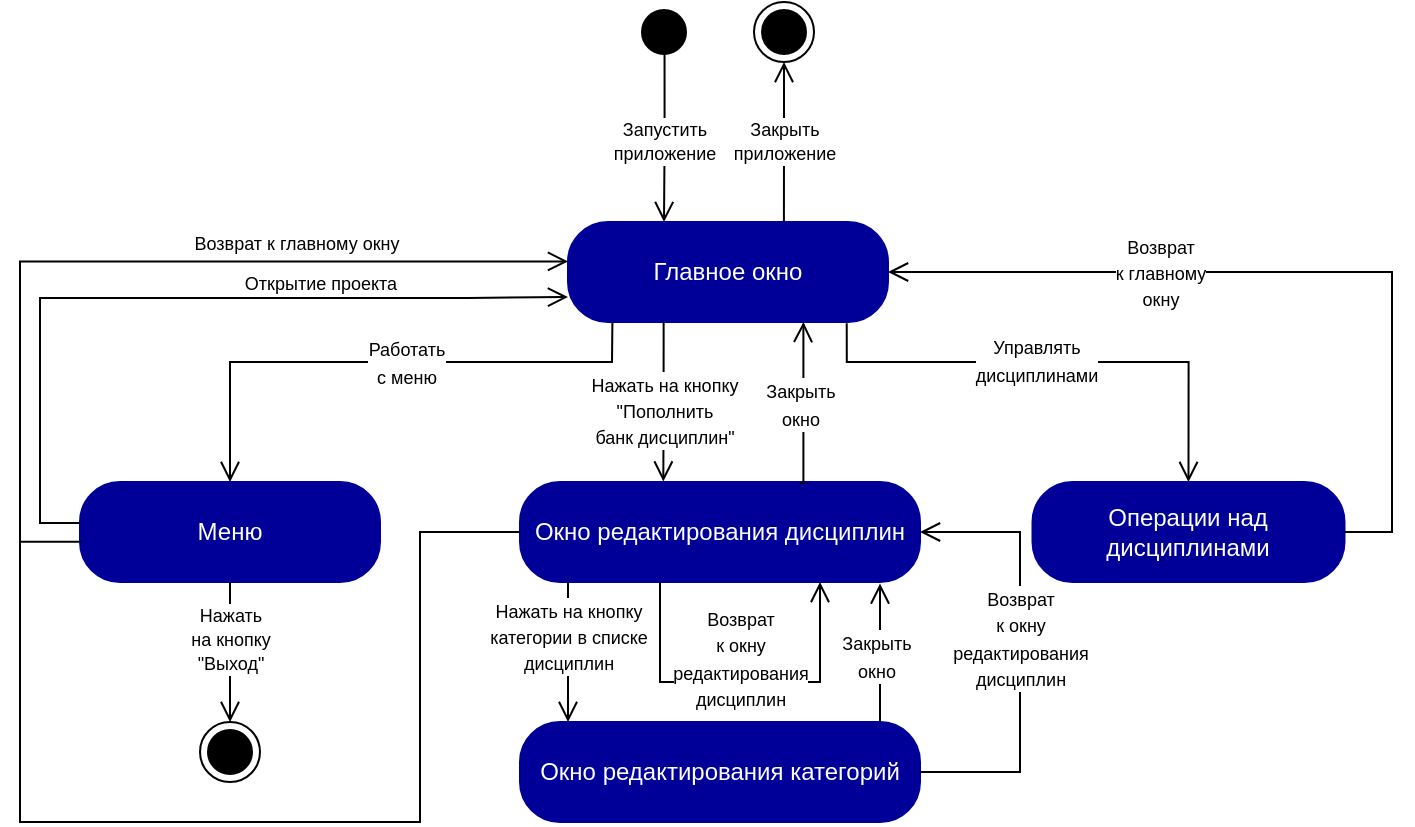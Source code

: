 <mxfile version="17.2.4" type="device"><diagram id="etlDYVYETBeBH645nl2H" name="Page-1"><mxGraphModel dx="1038" dy="660" grid="1" gridSize="10" guides="1" tooltips="1" connect="1" arrows="1" fold="1" page="1" pageScale="1" pageWidth="850" pageHeight="1100" math="0" shadow="0"><root><mxCell id="0"/><mxCell id="1" parent="0"/><mxCell id="867nS2tPv7f6M5Oq-kr3-10" value="Главное окно" style="rounded=1;whiteSpace=wrap;html=1;arcSize=40;fontColor=#FFFFFF;fillColor=#000099;strokeColor=#000099;" parent="1" vertex="1"><mxGeometry x="374" y="130" width="160" height="50" as="geometry"/></mxCell><mxCell id="867nS2tPv7f6M5Oq-kr3-13" value="" style="edgeStyle=orthogonalEdgeStyle;html=1;verticalAlign=bottom;endArrow=open;endSize=8;strokeColor=#000000;rounded=0;entryX=0.5;entryY=0;entryDx=0;entryDy=0;exitX=0.139;exitY=1.034;exitDx=0;exitDy=0;exitPerimeter=0;" parent="1" source="867nS2tPv7f6M5Oq-kr3-10" target="sK3ZfewrAQjUifQAgrcQ-2" edge="1"><mxGeometry relative="1" as="geometry"><mxPoint x="227.75" y="231.35" as="targetPoint"/><mxPoint x="350" y="180" as="sourcePoint"/><Array as="points"><mxPoint x="396" y="180"/><mxPoint x="396" y="200"/><mxPoint x="205" y="200"/></Array></mxGeometry></mxCell><mxCell id="NqWh206_T8One1pfxIRF-1" value="&lt;span style=&quot;font-size: 9px&quot;&gt;Работать &lt;br&gt;с меню&lt;/span&gt;" style="edgeLabel;html=1;align=center;verticalAlign=middle;resizable=0;points=[];" parent="867nS2tPv7f6M5Oq-kr3-13" vertex="1" connectable="0"><mxGeometry x="0.085" y="-3" relative="1" as="geometry"><mxPoint x="23" y="3" as="offset"/></mxGeometry></mxCell><mxCell id="sK3ZfewrAQjUifQAgrcQ-2" value="Меню" style="rounded=1;whiteSpace=wrap;html=1;arcSize=40;fontColor=#FFFFFF;fillColor=#000099;strokeColor=#000099;" parent="1" vertex="1"><mxGeometry x="130" y="260" width="150" height="50" as="geometry"/></mxCell><mxCell id="sK3ZfewrAQjUifQAgrcQ-3" value="Окно редактирования дисциплин" style="rounded=1;whiteSpace=wrap;html=1;arcSize=40;fontColor=#FFFFFF;fillColor=#000099;strokeColor=#000099;" parent="1" vertex="1"><mxGeometry x="350" y="260" width="200" height="50" as="geometry"/></mxCell><mxCell id="sK3ZfewrAQjUifQAgrcQ-4" value="Окно редактирования категорий" style="rounded=1;whiteSpace=wrap;html=1;arcSize=40;fontColor=#FFFFFF;fillColor=#000099;strokeColor=#000099;" parent="1" vertex="1"><mxGeometry x="350" y="380" width="200" height="50" as="geometry"/></mxCell><mxCell id="sK3ZfewrAQjUifQAgrcQ-5" value="Операции над дисциплинами" style="rounded=1;whiteSpace=wrap;html=1;arcSize=40;fontColor=#FFFFFF;fillColor=#000099;strokeColor=#000099;" parent="1" vertex="1"><mxGeometry x="606.25" y="260" width="156" height="50" as="geometry"/></mxCell><mxCell id="sK3ZfewrAQjUifQAgrcQ-10" value="" style="edgeStyle=orthogonalEdgeStyle;html=1;verticalAlign=bottom;endArrow=open;endSize=8;strokeColor=#000000;rounded=0;entryX=0.5;entryY=0;entryDx=0;entryDy=0;exitX=0.871;exitY=1.012;exitDx=0;exitDy=0;exitPerimeter=0;" parent="1" source="867nS2tPv7f6M5Oq-kr3-10" target="sK3ZfewrAQjUifQAgrcQ-5" edge="1"><mxGeometry relative="1" as="geometry"><mxPoint x="655.25" y="220" as="targetPoint"/><mxPoint x="536.25" y="180" as="sourcePoint"/><Array as="points"><mxPoint x="513" y="200"/><mxPoint x="684" y="200"/></Array></mxGeometry></mxCell><mxCell id="NqWh206_T8One1pfxIRF-2" value="&lt;font style=&quot;font-size: 9px&quot;&gt;Управлять&lt;br&gt;дисциплинами&lt;/font&gt;" style="edgeLabel;html=1;align=center;verticalAlign=middle;resizable=0;points=[];" parent="sK3ZfewrAQjUifQAgrcQ-10" vertex="1" connectable="0"><mxGeometry x="0.046" y="1" relative="1" as="geometry"><mxPoint x="-17" as="offset"/></mxGeometry></mxCell><mxCell id="sK3ZfewrAQjUifQAgrcQ-13" value="" style="ellipse;html=1;shape=startState;fillColor=#000000;strokeColor=#000000;fontColor=#000099;" parent="1" vertex="1"><mxGeometry x="407" y="20" width="30" height="30" as="geometry"/></mxCell><mxCell id="sK3ZfewrAQjUifQAgrcQ-14" value="&lt;font style=&quot;font-size: 9px&quot;&gt;Запустить &lt;br&gt;приложение&lt;/font&gt;" style="edgeStyle=orthogonalEdgeStyle;html=1;verticalAlign=bottom;endArrow=open;endSize=8;strokeColor=#030000;rounded=0;exitX=0.509;exitY=0.876;exitDx=0;exitDy=0;exitPerimeter=0;spacingBottom=-14;fontSize=10;" parent="1" source="sK3ZfewrAQjUifQAgrcQ-13" edge="1"><mxGeometry x="0.048" relative="1" as="geometry"><mxPoint x="422" y="130" as="targetPoint"/><mxPoint x="392" y="90" as="sourcePoint"/><mxPoint as="offset"/></mxGeometry></mxCell><mxCell id="sK3ZfewrAQjUifQAgrcQ-15" value="&lt;font style=&quot;font-size: 9px&quot;&gt;Закрыть&lt;br&gt;приложение&lt;/font&gt;" style="edgeStyle=orthogonalEdgeStyle;html=1;verticalAlign=bottom;endArrow=open;endSize=8;strokeColor=#030000;rounded=0;spacingBottom=-14;fontSize=10;entryX=0.5;entryY=1;entryDx=0;entryDy=0;exitX=0.781;exitY=0;exitDx=0;exitDy=0;exitPerimeter=0;" parent="1" target="sK3ZfewrAQjUifQAgrcQ-16" edge="1"><mxGeometry relative="1" as="geometry"><mxPoint x="577" y="100" as="targetPoint"/><mxPoint x="481.96" y="130" as="sourcePoint"/><Array as="points"><mxPoint x="482" y="90"/><mxPoint x="482" y="90"/></Array><mxPoint as="offset"/></mxGeometry></mxCell><mxCell id="sK3ZfewrAQjUifQAgrcQ-16" value="" style="ellipse;html=1;shape=endState;fillColor=#000000;strokeColor=#030000;" parent="1" vertex="1"><mxGeometry x="467" y="20" width="30" height="30" as="geometry"/></mxCell><mxCell id="NqWh206_T8One1pfxIRF-6" value="" style="edgeStyle=orthogonalEdgeStyle;html=1;verticalAlign=bottom;endArrow=open;endSize=8;strokeColor=#000000;rounded=0;entryX=0;entryY=0.394;entryDx=0;entryDy=0;entryPerimeter=0;exitX=0.003;exitY=0.598;exitDx=0;exitDy=0;exitPerimeter=0;" parent="1" source="sK3ZfewrAQjUifQAgrcQ-2" target="867nS2tPv7f6M5Oq-kr3-10" edge="1"><mxGeometry relative="1" as="geometry"><mxPoint x="324.48" y="150.5" as="targetPoint"/><mxPoint x="110" y="290" as="sourcePoint"/><Array as="points"><mxPoint x="100" y="290"/><mxPoint x="100" y="150"/></Array></mxGeometry></mxCell><mxCell id="NqWh206_T8One1pfxIRF-7" value="&lt;font style=&quot;font-size: 9px&quot;&gt;Возврат к главному окну&lt;/font&gt;" style="edgeLabel;html=1;align=center;verticalAlign=middle;resizable=0;points=[];" parent="NqWh206_T8One1pfxIRF-6" vertex="1" connectable="0"><mxGeometry x="0.085" y="-3" relative="1" as="geometry"><mxPoint x="67" y="-13" as="offset"/></mxGeometry></mxCell><mxCell id="NqWh206_T8One1pfxIRF-8" value="" style="edgeStyle=orthogonalEdgeStyle;html=1;verticalAlign=bottom;endArrow=open;endSize=8;strokeColor=#000000;rounded=0;exitX=1;exitY=0.5;exitDx=0;exitDy=0;entryX=1;entryY=0.5;entryDx=0;entryDy=0;" parent="1" source="sK3ZfewrAQjUifQAgrcQ-5" target="867nS2tPv7f6M5Oq-kr3-10" edge="1"><mxGeometry relative="1" as="geometry"><mxPoint x="560.25" y="155" as="targetPoint"/><mxPoint x="216.25" y="295" as="sourcePoint"/><Array as="points"><mxPoint x="786" y="285"/><mxPoint x="786" y="155"/></Array></mxGeometry></mxCell><mxCell id="NqWh206_T8One1pfxIRF-9" value="&lt;font style=&quot;font-size: 9px&quot;&gt;Возврат&lt;br&gt;к главному&lt;br&gt;окну&lt;/font&gt;" style="edgeLabel;html=1;align=center;verticalAlign=middle;resizable=0;points=[];" parent="NqWh206_T8One1pfxIRF-8" vertex="1" connectable="0"><mxGeometry x="0.085" y="-3" relative="1" as="geometry"><mxPoint x="-50" y="3" as="offset"/></mxGeometry></mxCell><mxCell id="NqWh206_T8One1pfxIRF-10" value="" style="edgeStyle=orthogonalEdgeStyle;html=1;verticalAlign=bottom;endArrow=open;endSize=8;strokeColor=#000000;rounded=0;exitX=1;exitY=0.5;exitDx=0;exitDy=0;" parent="1" source="sK3ZfewrAQjUifQAgrcQ-4" edge="1"><mxGeometry relative="1" as="geometry"><mxPoint x="550" y="285" as="targetPoint"/><mxPoint x="190.0" y="295" as="sourcePoint"/><Array as="points"><mxPoint x="600" y="405"/><mxPoint x="600" y="285"/></Array></mxGeometry></mxCell><mxCell id="NqWh206_T8One1pfxIRF-11" value="&lt;font style=&quot;font-size: 9px&quot;&gt;Возврат&lt;br&gt;к окну &lt;br&gt;редактирования&lt;br&gt;дисциплин&lt;br&gt;&lt;/font&gt;" style="edgeLabel;html=1;align=center;verticalAlign=middle;resizable=0;points=[];" parent="NqWh206_T8One1pfxIRF-10" vertex="1" connectable="0"><mxGeometry x="0.085" y="-3" relative="1" as="geometry"><mxPoint x="-3" y="2" as="offset"/></mxGeometry></mxCell><mxCell id="NqWh206_T8One1pfxIRF-12" value="" style="edgeStyle=orthogonalEdgeStyle;html=1;verticalAlign=bottom;endArrow=none;endSize=8;strokeColor=#000000;rounded=0;entryX=0;entryY=0.5;entryDx=0;entryDy=0;endFill=0;" parent="1" target="sK3ZfewrAQjUifQAgrcQ-3" edge="1"><mxGeometry relative="1" as="geometry"><mxPoint x="344" y="370" as="targetPoint"/><mxPoint x="100" y="290" as="sourcePoint"/><Array as="points"><mxPoint x="100" y="430"/><mxPoint x="300" y="430"/><mxPoint x="300" y="285"/></Array></mxGeometry></mxCell><mxCell id="lUx0aUhfkSpx1AIe2yEw-1" value="&lt;font style=&quot;font-size: 9px&quot;&gt;Нажать&lt;br&gt;на кнопку&lt;br&gt;&quot;Выход&quot;&lt;/font&gt;" style="edgeStyle=orthogonalEdgeStyle;html=1;verticalAlign=bottom;endArrow=open;endSize=8;strokeColor=#030000;rounded=0;spacingBottom=-14;fontSize=10;exitX=0.5;exitY=1;exitDx=0;exitDy=0;" parent="1" source="sK3ZfewrAQjUifQAgrcQ-2" edge="1"><mxGeometry relative="1" as="geometry"><mxPoint x="205" y="380" as="targetPoint"/><mxPoint x="441.96" y="140" as="sourcePoint"/><Array as="points"><mxPoint x="205" y="370"/></Array><mxPoint as="offset"/></mxGeometry></mxCell><mxCell id="lUx0aUhfkSpx1AIe2yEw-2" value="" style="ellipse;html=1;shape=endState;fillColor=#000000;strokeColor=#030000;" parent="1" vertex="1"><mxGeometry x="190" y="380" width="30" height="30" as="geometry"/></mxCell><mxCell id="lUx0aUhfkSpx1AIe2yEw-7" value="" style="edgeStyle=orthogonalEdgeStyle;html=1;verticalAlign=bottom;endArrow=open;endSize=8;strokeColor=#000000;rounded=0;exitX=0.271;exitY=0.011;exitDx=0;exitDy=0;exitPerimeter=0;" parent="1" edge="1"><mxGeometry relative="1" as="geometry"><mxPoint x="491.72" y="180" as="targetPoint"/><mxPoint x="489.996" y="260.55" as="sourcePoint"/><Array as="points"><mxPoint x="491.72" y="261"/><mxPoint x="491.72" y="181"/></Array></mxGeometry></mxCell><mxCell id="lUx0aUhfkSpx1AIe2yEw-8" value="&lt;font style=&quot;font-size: 9px&quot;&gt;Закрыть&lt;br&gt;окно&lt;/font&gt;" style="edgeLabel;html=1;align=center;verticalAlign=middle;resizable=0;points=[];" parent="lUx0aUhfkSpx1AIe2yEw-7" vertex="1" connectable="0"><mxGeometry x="0.173" relative="1" as="geometry"><mxPoint x="-2" y="7" as="offset"/></mxGeometry></mxCell><mxCell id="lUx0aUhfkSpx1AIe2yEw-9" value="" style="edgeStyle=orthogonalEdgeStyle;html=1;verticalAlign=bottom;endArrow=open;endSize=8;strokeColor=#000000;rounded=0;exitX=0.726;exitY=1.005;exitDx=0;exitDy=0;exitPerimeter=0;" parent="1" edge="1"><mxGeometry relative="1" as="geometry"><mxPoint x="421.66" y="259.75" as="targetPoint"/><mxPoint x="421.82" y="180" as="sourcePoint"/><Array as="points"><mxPoint x="421.66" y="219.75"/><mxPoint x="421.66" y="219.75"/></Array></mxGeometry></mxCell><mxCell id="lUx0aUhfkSpx1AIe2yEw-10" value="&lt;font style=&quot;font-size: 9px&quot;&gt;Нажать на кнопку&lt;br&gt;&quot;Пополнить &lt;br&gt;банк дисциплин&quot;&lt;/font&gt;" style="edgeLabel;html=1;align=center;verticalAlign=middle;resizable=0;points=[];" parent="lUx0aUhfkSpx1AIe2yEw-9" vertex="1" connectable="0"><mxGeometry x="0.173" relative="1" as="geometry"><mxPoint y="-3" as="offset"/></mxGeometry></mxCell><mxCell id="lUx0aUhfkSpx1AIe2yEw-11" value="" style="edgeStyle=orthogonalEdgeStyle;html=1;verticalAlign=bottom;endArrow=open;endSize=8;strokeColor=#000000;rounded=0;entryX=0.5;entryY=0;entryDx=0;entryDy=0;" parent="1" edge="1"><mxGeometry relative="1" as="geometry"><mxPoint x="374" y="380" as="targetPoint"/><mxPoint x="374" y="310" as="sourcePoint"/><Array as="points"><mxPoint x="374" y="310"/></Array></mxGeometry></mxCell><mxCell id="lUx0aUhfkSpx1AIe2yEw-12" value="&lt;font style=&quot;font-size: 9px&quot;&gt;Нажать на кнопку&lt;br&gt;категории в списке&lt;br&gt;дисциплин&lt;/font&gt;" style="edgeLabel;html=1;align=center;verticalAlign=middle;resizable=0;points=[];fontSize=11;" parent="lUx0aUhfkSpx1AIe2yEw-11" vertex="1" connectable="0"><mxGeometry x="-0.242" relative="1" as="geometry"><mxPoint as="offset"/></mxGeometry></mxCell><mxCell id="lUx0aUhfkSpx1AIe2yEw-13" value="" style="edgeStyle=orthogonalEdgeStyle;html=1;verticalAlign=bottom;endArrow=open;endSize=8;strokeColor=#000000;rounded=0;entryX=0.9;entryY=1.015;entryDx=0;entryDy=0;entryPerimeter=0;exitX=0.9;exitY=-0.002;exitDx=0;exitDy=0;exitPerimeter=0;" parent="1" source="sK3ZfewrAQjUifQAgrcQ-4" target="sK3ZfewrAQjUifQAgrcQ-3" edge="1"><mxGeometry relative="1" as="geometry"><mxPoint x="640" y="510" as="targetPoint"/><mxPoint x="530" y="370" as="sourcePoint"/><Array as="points"/></mxGeometry></mxCell><mxCell id="lUx0aUhfkSpx1AIe2yEw-14" value="&lt;font style=&quot;font-size: 9px&quot;&gt;Закрыть&lt;br&gt;окно&lt;/font&gt;" style="edgeLabel;html=1;align=center;verticalAlign=middle;resizable=0;points=[];" parent="lUx0aUhfkSpx1AIe2yEw-13" vertex="1" connectable="0"><mxGeometry x="0.173" relative="1" as="geometry"><mxPoint x="-2" y="7" as="offset"/></mxGeometry></mxCell><mxCell id="J2zu-WUZOnKkkOXSnbfY-1" value="" style="edgeStyle=orthogonalEdgeStyle;html=1;verticalAlign=bottom;endArrow=open;endSize=8;strokeColor=#000000;rounded=0;exitX=0.001;exitY=0.41;exitDx=0;exitDy=0;exitPerimeter=0;entryX=0;entryY=0.75;entryDx=0;entryDy=0;" parent="1" source="sK3ZfewrAQjUifQAgrcQ-2" target="867nS2tPv7f6M5Oq-kr3-10" edge="1"><mxGeometry relative="1" as="geometry"><mxPoint x="326.72" y="170.05" as="targetPoint"/><mxPoint x="142.25" y="309.85" as="sourcePoint"/><Array as="points"><mxPoint x="110" y="280"/><mxPoint x="110" y="168"/><mxPoint x="324" y="168"/></Array></mxGeometry></mxCell><mxCell id="J2zu-WUZOnKkkOXSnbfY-2" value="&lt;font style=&quot;font-size: 9px&quot;&gt;Открытие проекта&lt;/font&gt;" style="edgeLabel;html=1;align=center;verticalAlign=middle;resizable=0;points=[];" parent="J2zu-WUZOnKkkOXSnbfY-1" vertex="1" connectable="0"><mxGeometry x="0.085" y="-3" relative="1" as="geometry"><mxPoint x="57" y="-11" as="offset"/></mxGeometry></mxCell><mxCell id="J2zu-WUZOnKkkOXSnbfY-9" value="" style="edgeStyle=orthogonalEdgeStyle;html=1;verticalAlign=bottom;endArrow=open;endSize=8;strokeColor=#000000;rounded=0;entryX=0.75;entryY=1;entryDx=0;entryDy=0;exitX=0.35;exitY=1.006;exitDx=0;exitDy=0;exitPerimeter=0;" parent="1" source="sK3ZfewrAQjUifQAgrcQ-3" target="sK3ZfewrAQjUifQAgrcQ-3" edge="1"><mxGeometry relative="1" as="geometry"><mxPoint x="485" y="320" as="targetPoint"/><mxPoint x="431" y="310" as="sourcePoint"/><Array as="points"><mxPoint x="420" y="360"/><mxPoint x="500" y="360"/></Array></mxGeometry></mxCell><mxCell id="J2zu-WUZOnKkkOXSnbfY-10" value="&lt;font style=&quot;font-size: 9px&quot;&gt;Возврат&lt;br&gt;к окну &lt;br&gt;редактирования&lt;br&gt;дисциплин&lt;br&gt;&lt;/font&gt;" style="edgeLabel;html=1;align=center;verticalAlign=middle;resizable=0;points=[];" parent="J2zu-WUZOnKkkOXSnbfY-9" vertex="1" connectable="0"><mxGeometry x="0.085" y="-3" relative="1" as="geometry"><mxPoint x="-8" y="-15" as="offset"/></mxGeometry></mxCell></root></mxGraphModel></diagram></mxfile>